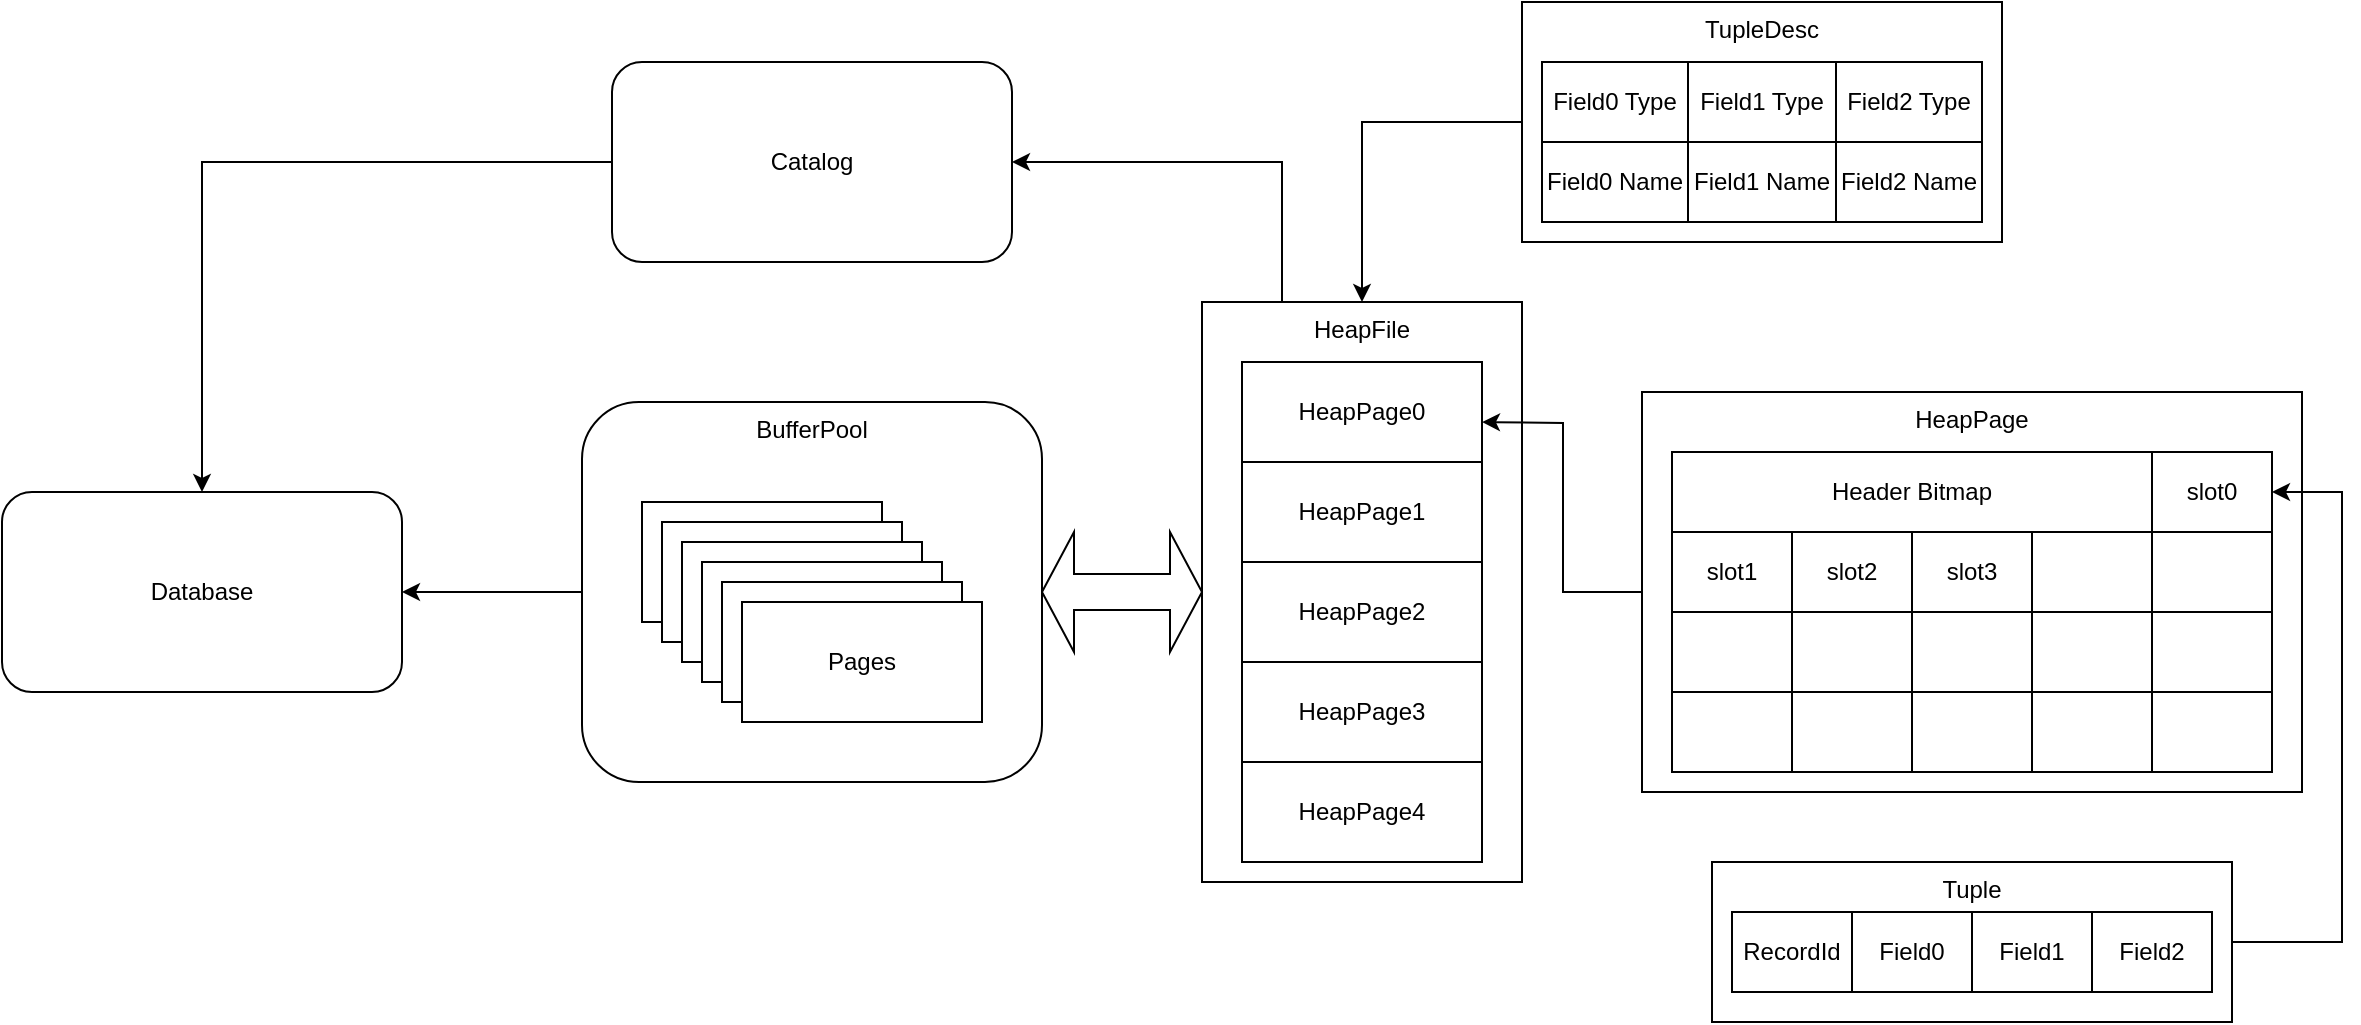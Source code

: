 <mxfile version="17.4.2" type="device"><diagram id="QzHaVM4SmsN3g3480E19" name="第 1 页"><mxGraphModel dx="2295" dy="1140" grid="1" gridSize="10" guides="1" tooltips="1" connect="1" arrows="1" fold="1" page="1" pageScale="1" pageWidth="827" pageHeight="1169" math="0" shadow="0"><root><mxCell id="0"/><mxCell id="1" parent="0"/><mxCell id="7Dobk1KSycmVuB7tHHo6-9" value="" style="group" parent="1" vertex="1" connectable="0"><mxGeometry x="90" y="250" width="230" height="190" as="geometry"/></mxCell><mxCell id="7Dobk1KSycmVuB7tHHo6-7" value="BufferPool" style="rounded=1;whiteSpace=wrap;html=1;verticalAlign=top;" parent="7Dobk1KSycmVuB7tHHo6-9" vertex="1"><mxGeometry width="230" height="190" as="geometry"/></mxCell><mxCell id="7Dobk1KSycmVuB7tHHo6-8" value="" style="group" parent="7Dobk1KSycmVuB7tHHo6-9" vertex="1" connectable="0"><mxGeometry x="30" y="50" width="170" height="110" as="geometry"/></mxCell><mxCell id="7Dobk1KSycmVuB7tHHo6-1" value="" style="rounded=0;whiteSpace=wrap;html=1;" parent="7Dobk1KSycmVuB7tHHo6-8" vertex="1"><mxGeometry width="120" height="60" as="geometry"/></mxCell><mxCell id="7Dobk1KSycmVuB7tHHo6-2" value="" style="rounded=0;whiteSpace=wrap;html=1;" parent="7Dobk1KSycmVuB7tHHo6-8" vertex="1"><mxGeometry x="10" y="10" width="120" height="60" as="geometry"/></mxCell><mxCell id="7Dobk1KSycmVuB7tHHo6-3" value="" style="rounded=0;whiteSpace=wrap;html=1;" parent="7Dobk1KSycmVuB7tHHo6-8" vertex="1"><mxGeometry x="20" y="20" width="120" height="60" as="geometry"/></mxCell><mxCell id="7Dobk1KSycmVuB7tHHo6-4" value="" style="rounded=0;whiteSpace=wrap;html=1;" parent="7Dobk1KSycmVuB7tHHo6-8" vertex="1"><mxGeometry x="30" y="30" width="120" height="60" as="geometry"/></mxCell><mxCell id="7Dobk1KSycmVuB7tHHo6-5" value="" style="rounded=0;whiteSpace=wrap;html=1;" parent="7Dobk1KSycmVuB7tHHo6-8" vertex="1"><mxGeometry x="40" y="40" width="120" height="60" as="geometry"/></mxCell><mxCell id="7Dobk1KSycmVuB7tHHo6-6" value="Pages" style="rounded=0;whiteSpace=wrap;html=1;" parent="7Dobk1KSycmVuB7tHHo6-8" vertex="1"><mxGeometry x="50" y="50" width="120" height="60" as="geometry"/></mxCell><mxCell id="7Dobk1KSycmVuB7tHHo6-22" value="" style="group" parent="1" vertex="1" connectable="0"><mxGeometry x="400" y="200" width="160" height="290" as="geometry"/></mxCell><mxCell id="7Dobk1KSycmVuB7tHHo6-20" value="HeapFile" style="rounded=0;whiteSpace=wrap;html=1;verticalAlign=top;" parent="7Dobk1KSycmVuB7tHHo6-22" vertex="1"><mxGeometry width="160" height="290" as="geometry"/></mxCell><mxCell id="7Dobk1KSycmVuB7tHHo6-21" value="" style="group" parent="7Dobk1KSycmVuB7tHHo6-22" vertex="1" connectable="0"><mxGeometry x="20" y="30" width="120" height="250" as="geometry"/></mxCell><mxCell id="7Dobk1KSycmVuB7tHHo6-12" value="HeapPage0" style="rounded=0;whiteSpace=wrap;html=1;" parent="7Dobk1KSycmVuB7tHHo6-21" vertex="1"><mxGeometry width="120" height="50" as="geometry"/></mxCell><mxCell id="7Dobk1KSycmVuB7tHHo6-16" value="&lt;span&gt;HeapPage1&lt;/span&gt;" style="rounded=0;whiteSpace=wrap;html=1;" parent="7Dobk1KSycmVuB7tHHo6-21" vertex="1"><mxGeometry y="50" width="120" height="50" as="geometry"/></mxCell><mxCell id="7Dobk1KSycmVuB7tHHo6-17" value="&lt;span&gt;HeapPage2&lt;/span&gt;" style="rounded=0;whiteSpace=wrap;html=1;" parent="7Dobk1KSycmVuB7tHHo6-21" vertex="1"><mxGeometry y="100" width="120" height="50" as="geometry"/></mxCell><mxCell id="7Dobk1KSycmVuB7tHHo6-18" value="&lt;span&gt;HeapPage3&lt;/span&gt;" style="rounded=0;whiteSpace=wrap;html=1;" parent="7Dobk1KSycmVuB7tHHo6-21" vertex="1"><mxGeometry y="150" width="120" height="50" as="geometry"/></mxCell><mxCell id="7Dobk1KSycmVuB7tHHo6-19" value="&lt;span&gt;HeapPage4&lt;/span&gt;" style="rounded=0;whiteSpace=wrap;html=1;" parent="7Dobk1KSycmVuB7tHHo6-21" vertex="1"><mxGeometry y="200" width="120" height="50" as="geometry"/></mxCell><mxCell id="7Dobk1KSycmVuB7tHHo6-73" value="" style="group" parent="1" vertex="1" connectable="0"><mxGeometry x="620" y="245" width="330" height="200" as="geometry"/></mxCell><mxCell id="7Dobk1KSycmVuB7tHHo6-31" value="HeapPage" style="rounded=0;whiteSpace=wrap;html=1;verticalAlign=top;" parent="7Dobk1KSycmVuB7tHHo6-73" vertex="1"><mxGeometry width="330" height="200" as="geometry"/></mxCell><mxCell id="7Dobk1KSycmVuB7tHHo6-32" value="" style="shape=table;html=1;whiteSpace=wrap;startSize=0;container=1;collapsible=0;childLayout=tableLayout;" parent="7Dobk1KSycmVuB7tHHo6-73" vertex="1"><mxGeometry x="15" y="30" width="300" height="160" as="geometry"/></mxCell><mxCell id="7Dobk1KSycmVuB7tHHo6-33" value="" style="shape=tableRow;horizontal=0;startSize=0;swimlaneHead=0;swimlaneBody=0;top=0;left=0;bottom=0;right=0;collapsible=0;dropTarget=0;fillColor=none;points=[[0,0.5],[1,0.5]];portConstraint=eastwest;" parent="7Dobk1KSycmVuB7tHHo6-32" vertex="1"><mxGeometry width="300" height="40" as="geometry"/></mxCell><mxCell id="7Dobk1KSycmVuB7tHHo6-34" value="Header Bitmap" style="shape=partialRectangle;html=1;whiteSpace=wrap;connectable=0;fillColor=none;top=0;left=0;bottom=0;right=0;overflow=hidden;rowspan=1;colspan=4;" parent="7Dobk1KSycmVuB7tHHo6-33" vertex="1"><mxGeometry width="240" height="40" as="geometry"><mxRectangle width="60" height="40" as="alternateBounds"/></mxGeometry></mxCell><mxCell id="7Dobk1KSycmVuB7tHHo6-35" value="" style="shape=partialRectangle;html=1;whiteSpace=wrap;connectable=0;fillColor=none;top=0;left=0;bottom=0;right=0;overflow=hidden;" parent="7Dobk1KSycmVuB7tHHo6-33" vertex="1" visible="0"><mxGeometry x="60" width="60" height="40" as="geometry"><mxRectangle width="60" height="40" as="alternateBounds"/></mxGeometry></mxCell><mxCell id="7Dobk1KSycmVuB7tHHo6-36" value="" style="shape=partialRectangle;html=1;whiteSpace=wrap;connectable=0;fillColor=none;top=0;left=0;bottom=0;right=0;overflow=hidden;" parent="7Dobk1KSycmVuB7tHHo6-33" vertex="1" visible="0"><mxGeometry x="120" width="60" height="40" as="geometry"><mxRectangle width="60" height="40" as="alternateBounds"/></mxGeometry></mxCell><mxCell id="7Dobk1KSycmVuB7tHHo6-61" style="shape=partialRectangle;html=1;whiteSpace=wrap;connectable=0;fillColor=none;top=0;left=0;bottom=0;right=0;overflow=hidden;" parent="7Dobk1KSycmVuB7tHHo6-33" vertex="1" visible="0"><mxGeometry x="180" width="60" height="40" as="geometry"><mxRectangle width="60" height="40" as="alternateBounds"/></mxGeometry></mxCell><mxCell id="7Dobk1KSycmVuB7tHHo6-64" value="slot0" style="shape=partialRectangle;html=1;whiteSpace=wrap;connectable=0;fillColor=none;top=0;left=0;bottom=0;right=0;overflow=hidden;" parent="7Dobk1KSycmVuB7tHHo6-33" vertex="1"><mxGeometry x="240" width="60" height="40" as="geometry"><mxRectangle width="60" height="40" as="alternateBounds"/></mxGeometry></mxCell><mxCell id="7Dobk1KSycmVuB7tHHo6-37" value="" style="shape=tableRow;horizontal=0;startSize=0;swimlaneHead=0;swimlaneBody=0;top=0;left=0;bottom=0;right=0;collapsible=0;dropTarget=0;fillColor=none;points=[[0,0.5],[1,0.5]];portConstraint=eastwest;" parent="7Dobk1KSycmVuB7tHHo6-32" vertex="1"><mxGeometry y="40" width="300" height="40" as="geometry"/></mxCell><mxCell id="7Dobk1KSycmVuB7tHHo6-38" value="slot1" style="shape=partialRectangle;html=1;whiteSpace=wrap;connectable=0;fillColor=none;top=0;left=0;bottom=0;right=0;overflow=hidden;" parent="7Dobk1KSycmVuB7tHHo6-37" vertex="1"><mxGeometry width="60" height="40" as="geometry"><mxRectangle width="60" height="40" as="alternateBounds"/></mxGeometry></mxCell><mxCell id="7Dobk1KSycmVuB7tHHo6-39" value="slot2" style="shape=partialRectangle;html=1;whiteSpace=wrap;connectable=0;fillColor=none;top=0;left=0;bottom=0;right=0;overflow=hidden;" parent="7Dobk1KSycmVuB7tHHo6-37" vertex="1"><mxGeometry x="60" width="60" height="40" as="geometry"><mxRectangle width="60" height="40" as="alternateBounds"/></mxGeometry></mxCell><mxCell id="7Dobk1KSycmVuB7tHHo6-40" value="slot3" style="shape=partialRectangle;html=1;whiteSpace=wrap;connectable=0;fillColor=none;top=0;left=0;bottom=0;right=0;overflow=hidden;" parent="7Dobk1KSycmVuB7tHHo6-37" vertex="1"><mxGeometry x="120" width="60" height="40" as="geometry"><mxRectangle width="60" height="40" as="alternateBounds"/></mxGeometry></mxCell><mxCell id="7Dobk1KSycmVuB7tHHo6-62" style="shape=partialRectangle;html=1;whiteSpace=wrap;connectable=0;fillColor=none;top=0;left=0;bottom=0;right=0;overflow=hidden;" parent="7Dobk1KSycmVuB7tHHo6-37" vertex="1"><mxGeometry x="180" width="60" height="40" as="geometry"><mxRectangle width="60" height="40" as="alternateBounds"/></mxGeometry></mxCell><mxCell id="7Dobk1KSycmVuB7tHHo6-65" style="shape=partialRectangle;html=1;whiteSpace=wrap;connectable=0;fillColor=none;top=0;left=0;bottom=0;right=0;overflow=hidden;" parent="7Dobk1KSycmVuB7tHHo6-37" vertex="1"><mxGeometry x="240" width="60" height="40" as="geometry"><mxRectangle width="60" height="40" as="alternateBounds"/></mxGeometry></mxCell><mxCell id="7Dobk1KSycmVuB7tHHo6-41" value="" style="shape=tableRow;horizontal=0;startSize=0;swimlaneHead=0;swimlaneBody=0;top=0;left=0;bottom=0;right=0;collapsible=0;dropTarget=0;fillColor=none;points=[[0,0.5],[1,0.5]];portConstraint=eastwest;" parent="7Dobk1KSycmVuB7tHHo6-32" vertex="1"><mxGeometry y="80" width="300" height="40" as="geometry"/></mxCell><mxCell id="7Dobk1KSycmVuB7tHHo6-42" value="" style="shape=partialRectangle;html=1;whiteSpace=wrap;connectable=0;fillColor=none;top=0;left=0;bottom=0;right=0;overflow=hidden;" parent="7Dobk1KSycmVuB7tHHo6-41" vertex="1"><mxGeometry width="60" height="40" as="geometry"><mxRectangle width="60" height="40" as="alternateBounds"/></mxGeometry></mxCell><mxCell id="7Dobk1KSycmVuB7tHHo6-43" value="" style="shape=partialRectangle;html=1;whiteSpace=wrap;connectable=0;fillColor=none;top=0;left=0;bottom=0;right=0;overflow=hidden;" parent="7Dobk1KSycmVuB7tHHo6-41" vertex="1"><mxGeometry x="60" width="60" height="40" as="geometry"><mxRectangle width="60" height="40" as="alternateBounds"/></mxGeometry></mxCell><mxCell id="7Dobk1KSycmVuB7tHHo6-44" value="" style="shape=partialRectangle;html=1;whiteSpace=wrap;connectable=0;fillColor=none;top=0;left=0;bottom=0;right=0;overflow=hidden;pointerEvents=1;" parent="7Dobk1KSycmVuB7tHHo6-41" vertex="1"><mxGeometry x="120" width="60" height="40" as="geometry"><mxRectangle width="60" height="40" as="alternateBounds"/></mxGeometry></mxCell><mxCell id="7Dobk1KSycmVuB7tHHo6-63" style="shape=partialRectangle;html=1;whiteSpace=wrap;connectable=0;fillColor=none;top=0;left=0;bottom=0;right=0;overflow=hidden;pointerEvents=1;" parent="7Dobk1KSycmVuB7tHHo6-41" vertex="1"><mxGeometry x="180" width="60" height="40" as="geometry"><mxRectangle width="60" height="40" as="alternateBounds"/></mxGeometry></mxCell><mxCell id="7Dobk1KSycmVuB7tHHo6-66" style="shape=partialRectangle;html=1;whiteSpace=wrap;connectable=0;fillColor=none;top=0;left=0;bottom=0;right=0;overflow=hidden;pointerEvents=1;" parent="7Dobk1KSycmVuB7tHHo6-41" vertex="1"><mxGeometry x="240" width="60" height="40" as="geometry"><mxRectangle width="60" height="40" as="alternateBounds"/></mxGeometry></mxCell><mxCell id="7Dobk1KSycmVuB7tHHo6-67" style="shape=tableRow;horizontal=0;startSize=0;swimlaneHead=0;swimlaneBody=0;top=0;left=0;bottom=0;right=0;collapsible=0;dropTarget=0;fillColor=none;points=[[0,0.5],[1,0.5]];portConstraint=eastwest;" parent="7Dobk1KSycmVuB7tHHo6-32" vertex="1"><mxGeometry y="120" width="300" height="40" as="geometry"/></mxCell><mxCell id="7Dobk1KSycmVuB7tHHo6-68" style="shape=partialRectangle;html=1;whiteSpace=wrap;connectable=0;fillColor=none;top=0;left=0;bottom=0;right=0;overflow=hidden;" parent="7Dobk1KSycmVuB7tHHo6-67" vertex="1"><mxGeometry width="60" height="40" as="geometry"><mxRectangle width="60" height="40" as="alternateBounds"/></mxGeometry></mxCell><mxCell id="7Dobk1KSycmVuB7tHHo6-69" value="" style="shape=partialRectangle;html=1;whiteSpace=wrap;connectable=0;fillColor=none;top=0;left=0;bottom=0;right=0;overflow=hidden;" parent="7Dobk1KSycmVuB7tHHo6-67" vertex="1"><mxGeometry x="60" width="60" height="40" as="geometry"><mxRectangle width="60" height="40" as="alternateBounds"/></mxGeometry></mxCell><mxCell id="7Dobk1KSycmVuB7tHHo6-70" value="" style="shape=partialRectangle;html=1;whiteSpace=wrap;connectable=0;fillColor=none;top=0;left=0;bottom=0;right=0;overflow=hidden;pointerEvents=1;" parent="7Dobk1KSycmVuB7tHHo6-67" vertex="1"><mxGeometry x="120" width="60" height="40" as="geometry"><mxRectangle width="60" height="40" as="alternateBounds"/></mxGeometry></mxCell><mxCell id="7Dobk1KSycmVuB7tHHo6-71" value="" style="shape=partialRectangle;html=1;whiteSpace=wrap;connectable=0;fillColor=none;top=0;left=0;bottom=0;right=0;overflow=hidden;pointerEvents=1;" parent="7Dobk1KSycmVuB7tHHo6-67" vertex="1"><mxGeometry x="180" width="60" height="40" as="geometry"><mxRectangle width="60" height="40" as="alternateBounds"/></mxGeometry></mxCell><mxCell id="7Dobk1KSycmVuB7tHHo6-72" value="" style="shape=partialRectangle;html=1;whiteSpace=wrap;connectable=0;fillColor=none;top=0;left=0;bottom=0;right=0;overflow=hidden;pointerEvents=1;" parent="7Dobk1KSycmVuB7tHHo6-67" vertex="1"><mxGeometry x="240" width="60" height="40" as="geometry"><mxRectangle width="60" height="40" as="alternateBounds"/></mxGeometry></mxCell><mxCell id="7Dobk1KSycmVuB7tHHo6-89" value="" style="group" parent="1" vertex="1" connectable="0"><mxGeometry x="560" y="50" width="240" height="120" as="geometry"/></mxCell><mxCell id="7Dobk1KSycmVuB7tHHo6-75" value="TupleDesc" style="rounded=0;whiteSpace=wrap;html=1;verticalAlign=top;" parent="7Dobk1KSycmVuB7tHHo6-89" vertex="1"><mxGeometry width="240" height="120" as="geometry"/></mxCell><mxCell id="7Dobk1KSycmVuB7tHHo6-76" value="" style="shape=table;html=1;whiteSpace=wrap;startSize=0;container=1;collapsible=0;childLayout=tableLayout;" parent="7Dobk1KSycmVuB7tHHo6-89" vertex="1"><mxGeometry x="10" y="30" width="220" height="80" as="geometry"/></mxCell><mxCell id="7Dobk1KSycmVuB7tHHo6-77" value="" style="shape=tableRow;horizontal=0;startSize=0;swimlaneHead=0;swimlaneBody=0;top=0;left=0;bottom=0;right=0;collapsible=0;dropTarget=0;fillColor=none;points=[[0,0.5],[1,0.5]];portConstraint=eastwest;" parent="7Dobk1KSycmVuB7tHHo6-76" vertex="1"><mxGeometry width="220" height="40" as="geometry"/></mxCell><mxCell id="7Dobk1KSycmVuB7tHHo6-78" value="Field0 Type" style="shape=partialRectangle;html=1;whiteSpace=wrap;connectable=0;fillColor=none;top=0;left=0;bottom=0;right=0;overflow=hidden;" parent="7Dobk1KSycmVuB7tHHo6-77" vertex="1"><mxGeometry width="73" height="40" as="geometry"><mxRectangle width="73" height="40" as="alternateBounds"/></mxGeometry></mxCell><mxCell id="7Dobk1KSycmVuB7tHHo6-79" value="&lt;span&gt;Field1 Type&lt;/span&gt;" style="shape=partialRectangle;html=1;whiteSpace=wrap;connectable=0;fillColor=none;top=0;left=0;bottom=0;right=0;overflow=hidden;" parent="7Dobk1KSycmVuB7tHHo6-77" vertex="1"><mxGeometry x="73" width="74" height="40" as="geometry"><mxRectangle width="74" height="40" as="alternateBounds"/></mxGeometry></mxCell><mxCell id="7Dobk1KSycmVuB7tHHo6-80" value="&lt;span&gt;Field2 Type&lt;/span&gt;" style="shape=partialRectangle;html=1;whiteSpace=wrap;connectable=0;fillColor=none;top=0;left=0;bottom=0;right=0;overflow=hidden;" parent="7Dobk1KSycmVuB7tHHo6-77" vertex="1"><mxGeometry x="147" width="73" height="40" as="geometry"><mxRectangle width="73" height="40" as="alternateBounds"/></mxGeometry></mxCell><mxCell id="7Dobk1KSycmVuB7tHHo6-81" value="" style="shape=tableRow;horizontal=0;startSize=0;swimlaneHead=0;swimlaneBody=0;top=0;left=0;bottom=0;right=0;collapsible=0;dropTarget=0;fillColor=none;points=[[0,0.5],[1,0.5]];portConstraint=eastwest;" parent="7Dobk1KSycmVuB7tHHo6-76" vertex="1"><mxGeometry y="40" width="220" height="40" as="geometry"/></mxCell><mxCell id="7Dobk1KSycmVuB7tHHo6-82" value="&lt;span&gt;Field0 Name&lt;/span&gt;" style="shape=partialRectangle;html=1;whiteSpace=wrap;connectable=0;fillColor=none;top=0;left=0;bottom=0;right=0;overflow=hidden;" parent="7Dobk1KSycmVuB7tHHo6-81" vertex="1"><mxGeometry width="73" height="40" as="geometry"><mxRectangle width="73" height="40" as="alternateBounds"/></mxGeometry></mxCell><mxCell id="7Dobk1KSycmVuB7tHHo6-83" value="&lt;span&gt;Field1 Name&lt;/span&gt;" style="shape=partialRectangle;html=1;whiteSpace=wrap;connectable=0;fillColor=none;top=0;left=0;bottom=0;right=0;overflow=hidden;" parent="7Dobk1KSycmVuB7tHHo6-81" vertex="1"><mxGeometry x="73" width="74" height="40" as="geometry"><mxRectangle width="74" height="40" as="alternateBounds"/></mxGeometry></mxCell><mxCell id="7Dobk1KSycmVuB7tHHo6-84" value="&lt;span&gt;Field2 Name&lt;/span&gt;" style="shape=partialRectangle;html=1;whiteSpace=wrap;connectable=0;fillColor=none;top=0;left=0;bottom=0;right=0;overflow=hidden;" parent="7Dobk1KSycmVuB7tHHo6-81" vertex="1"><mxGeometry x="147" width="73" height="40" as="geometry"><mxRectangle width="73" height="40" as="alternateBounds"/></mxGeometry></mxCell><mxCell id="7Dobk1KSycmVuB7tHHo6-107" value="" style="group" parent="1" vertex="1" connectable="0"><mxGeometry x="655" y="480" width="260" height="80" as="geometry"/></mxCell><mxCell id="7Dobk1KSycmVuB7tHHo6-91" value="Tuple" style="rounded=0;whiteSpace=wrap;html=1;verticalAlign=top;" parent="7Dobk1KSycmVuB7tHHo6-107" vertex="1"><mxGeometry width="260" height="80" as="geometry"/></mxCell><mxCell id="7Dobk1KSycmVuB7tHHo6-92" value="" style="shape=table;html=1;whiteSpace=wrap;startSize=0;container=1;collapsible=0;childLayout=tableLayout;" parent="7Dobk1KSycmVuB7tHHo6-107" vertex="1"><mxGeometry x="10" y="25" width="240" height="40" as="geometry"/></mxCell><mxCell id="7Dobk1KSycmVuB7tHHo6-93" value="" style="shape=tableRow;horizontal=0;startSize=0;swimlaneHead=0;swimlaneBody=0;top=0;left=0;bottom=0;right=0;collapsible=0;dropTarget=0;fillColor=none;points=[[0,0.5],[1,0.5]];portConstraint=eastwest;" parent="7Dobk1KSycmVuB7tHHo6-92" vertex="1"><mxGeometry width="240" height="40" as="geometry"/></mxCell><mxCell id="7Dobk1KSycmVuB7tHHo6-94" value="RecordId" style="shape=partialRectangle;html=1;whiteSpace=wrap;connectable=0;fillColor=none;top=0;left=0;bottom=0;right=0;overflow=hidden;" parent="7Dobk1KSycmVuB7tHHo6-93" vertex="1"><mxGeometry width="60" height="40" as="geometry"><mxRectangle width="60" height="40" as="alternateBounds"/></mxGeometry></mxCell><mxCell id="7Dobk1KSycmVuB7tHHo6-95" value="Field0" style="shape=partialRectangle;html=1;whiteSpace=wrap;connectable=0;fillColor=none;top=0;left=0;bottom=0;right=0;overflow=hidden;" parent="7Dobk1KSycmVuB7tHHo6-93" vertex="1"><mxGeometry x="60" width="60" height="40" as="geometry"><mxRectangle width="60" height="40" as="alternateBounds"/></mxGeometry></mxCell><mxCell id="7Dobk1KSycmVuB7tHHo6-96" value="Field1" style="shape=partialRectangle;html=1;whiteSpace=wrap;connectable=0;fillColor=none;top=0;left=0;bottom=0;right=0;overflow=hidden;" parent="7Dobk1KSycmVuB7tHHo6-93" vertex="1"><mxGeometry x="120" width="60" height="40" as="geometry"><mxRectangle width="60" height="40" as="alternateBounds"/></mxGeometry></mxCell><mxCell id="7Dobk1KSycmVuB7tHHo6-105" value="Field2" style="shape=partialRectangle;html=1;whiteSpace=wrap;connectable=0;fillColor=none;top=0;left=0;bottom=0;right=0;overflow=hidden;" parent="7Dobk1KSycmVuB7tHHo6-93" vertex="1"><mxGeometry x="180" width="60" height="40" as="geometry"><mxRectangle width="60" height="40" as="alternateBounds"/></mxGeometry></mxCell><mxCell id="7Dobk1KSycmVuB7tHHo6-111" style="edgeStyle=orthogonalEdgeStyle;rounded=0;orthogonalLoop=1;jettySize=auto;html=1;exitX=0;exitY=0.5;exitDx=0;exitDy=0;entryX=0.5;entryY=0;entryDx=0;entryDy=0;" parent="1" source="7Dobk1KSycmVuB7tHHo6-75" target="7Dobk1KSycmVuB7tHHo6-20" edge="1"><mxGeometry relative="1" as="geometry"/></mxCell><mxCell id="7Dobk1KSycmVuB7tHHo6-112" style="edgeStyle=orthogonalEdgeStyle;rounded=0;orthogonalLoop=1;jettySize=auto;html=1;exitX=0;exitY=0.5;exitDx=0;exitDy=0;" parent="1" source="7Dobk1KSycmVuB7tHHo6-31" edge="1"><mxGeometry relative="1" as="geometry"><mxPoint x="540" y="260" as="targetPoint"/></mxGeometry></mxCell><mxCell id="7Dobk1KSycmVuB7tHHo6-114" value="" style="shape=doubleArrow;whiteSpace=wrap;html=1;" parent="1" vertex="1"><mxGeometry x="320" y="315" width="80" height="60" as="geometry"/></mxCell><mxCell id="7Dobk1KSycmVuB7tHHo6-115" value="Database" style="rounded=1;whiteSpace=wrap;html=1;" parent="1" vertex="1"><mxGeometry x="-200" y="295" width="200" height="100" as="geometry"/></mxCell><mxCell id="7Dobk1KSycmVuB7tHHo6-118" style="edgeStyle=orthogonalEdgeStyle;rounded=0;orthogonalLoop=1;jettySize=auto;html=1;exitX=0;exitY=0.5;exitDx=0;exitDy=0;" parent="1" source="7Dobk1KSycmVuB7tHHo6-116" target="7Dobk1KSycmVuB7tHHo6-115" edge="1"><mxGeometry relative="1" as="geometry"/></mxCell><mxCell id="7Dobk1KSycmVuB7tHHo6-116" value="Catalog" style="rounded=1;whiteSpace=wrap;html=1;" parent="1" vertex="1"><mxGeometry x="105" y="80" width="200" height="100" as="geometry"/></mxCell><mxCell id="7Dobk1KSycmVuB7tHHo6-119" style="edgeStyle=orthogonalEdgeStyle;rounded=0;orthogonalLoop=1;jettySize=auto;html=1;exitX=0;exitY=0.5;exitDx=0;exitDy=0;entryX=1;entryY=0.5;entryDx=0;entryDy=0;" parent="1" source="7Dobk1KSycmVuB7tHHo6-7" target="7Dobk1KSycmVuB7tHHo6-115" edge="1"><mxGeometry relative="1" as="geometry"/></mxCell><mxCell id="7Dobk1KSycmVuB7tHHo6-120" style="edgeStyle=orthogonalEdgeStyle;rounded=0;orthogonalLoop=1;jettySize=auto;html=1;exitX=0.25;exitY=0;exitDx=0;exitDy=0;entryX=1;entryY=0.5;entryDx=0;entryDy=0;" parent="1" source="7Dobk1KSycmVuB7tHHo6-20" target="7Dobk1KSycmVuB7tHHo6-116" edge="1"><mxGeometry relative="1" as="geometry"/></mxCell><mxCell id="7Dobk1KSycmVuB7tHHo6-127" style="edgeStyle=orthogonalEdgeStyle;rounded=0;orthogonalLoop=1;jettySize=auto;html=1;exitX=1;exitY=0.5;exitDx=0;exitDy=0;entryX=1;entryY=0.5;entryDx=0;entryDy=0;" parent="1" source="7Dobk1KSycmVuB7tHHo6-91" target="7Dobk1KSycmVuB7tHHo6-33" edge="1"><mxGeometry relative="1" as="geometry"><Array as="points"><mxPoint x="970" y="520"/><mxPoint x="970" y="295"/></Array></mxGeometry></mxCell></root></mxGraphModel></diagram></mxfile>